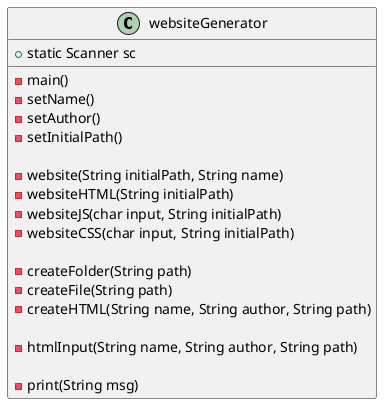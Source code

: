 @startuml
class websiteGenerator
{
    +static Scanner sc
    -main()
    -setName()
    -setAuthor()
    -setInitialPath()

    -website(String initialPath, String name)
    -websiteHTML(String initialPath)
    -websiteJS(char input, String initialPath)
    -websiteCSS(char input, String initialPath)

    -createFolder(String path)
    -createFile(String path)
    -createHTML(String name, String author, String path)

    -htmlInput(String name, String author, String path)

    -print(String msg)
}
@enduml
